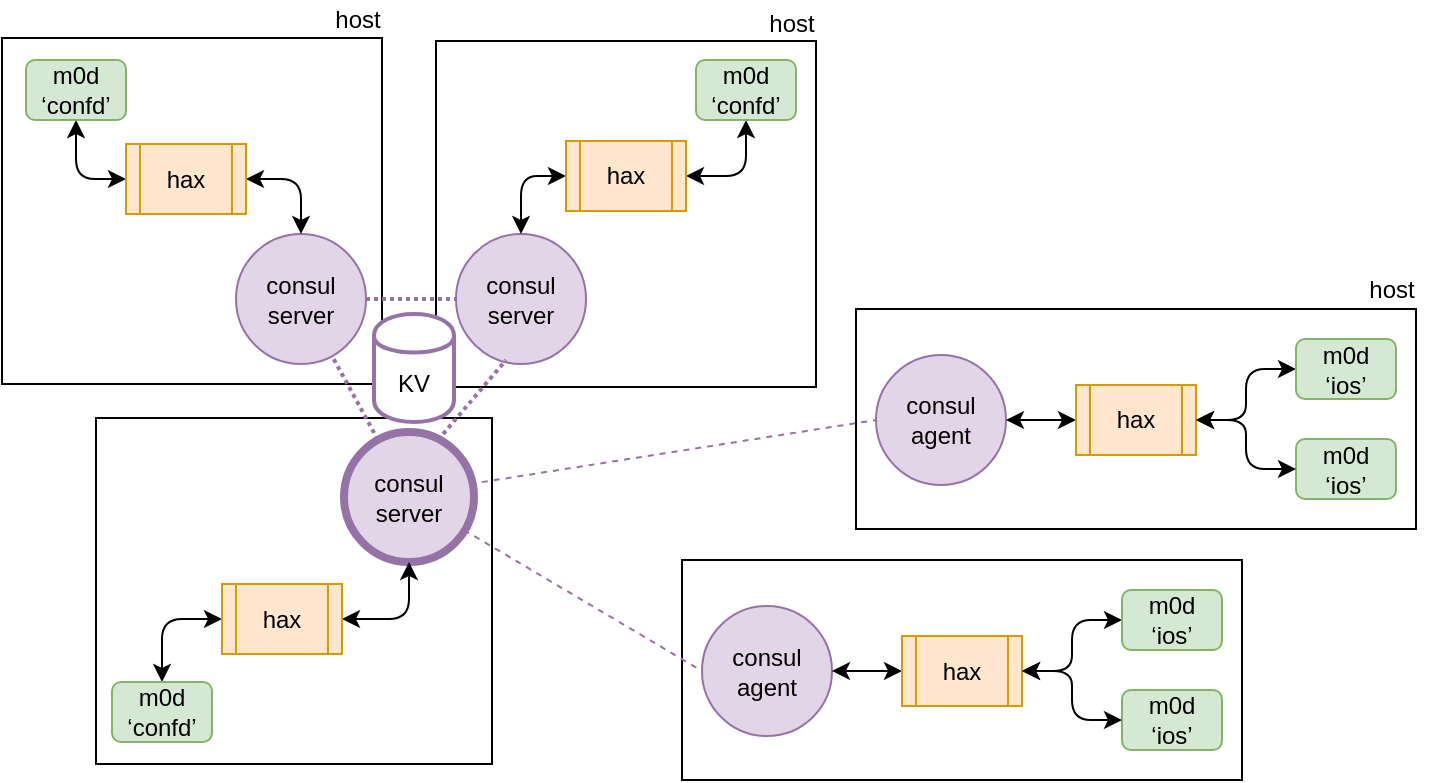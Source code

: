 <mxfile version="11.2.1" type="device" pages="1"><diagram id="_lAh_zFQja85l7CPh-_S" name="Page-1"><mxGraphModel dx="973" dy="476" grid="1" gridSize="10" guides="1" tooltips="1" connect="1" arrows="1" fold="1" page="1" pageScale="1" pageWidth="826" pageHeight="1169" math="0" shadow="0"><root><mxCell id="0"/><mxCell id="1" parent="0"/><mxCell id="W-8GdfqBwwxQ6yGffnWD-60" value="" style="rounded=0;whiteSpace=wrap;html=1;" vertex="1" parent="1"><mxGeometry x="60" y="212" width="198" height="173" as="geometry"/></mxCell><mxCell id="W-8GdfqBwwxQ6yGffnWD-51" value="" style="rounded=0;whiteSpace=wrap;html=1;" vertex="1" parent="1"><mxGeometry x="230" y="23.5" width="190" height="173" as="geometry"/></mxCell><mxCell id="W-8GdfqBwwxQ6yGffnWD-33" value="" style="rounded=0;whiteSpace=wrap;html=1;" vertex="1" parent="1"><mxGeometry x="13" y="22" width="190" height="173" as="geometry"/></mxCell><mxCell id="W-8GdfqBwwxQ6yGffnWD-61" value="" style="edgeStyle=orthogonalEdgeStyle;rounded=1;jumpStyle=none;orthogonalLoop=1;jettySize=auto;html=1;startArrow=none;startFill=0;endArrow=none;endFill=0;dashed=1;fillColor=#e1d5e7;strokeColor=#9673a6;strokeWidth=2;dashPattern=1 1;" edge="1" parent="1" source="W-8GdfqBwwxQ6yGffnWD-22" target="W-8GdfqBwwxQ6yGffnWD-26"><mxGeometry relative="1" as="geometry"/></mxCell><mxCell id="W-8GdfqBwwxQ6yGffnWD-22" value="consul&lt;br&gt;server" style="ellipse;whiteSpace=wrap;html=1;aspect=fixed;fillColor=#e1d5e7;strokeColor=#9673a6;" vertex="1" parent="1"><mxGeometry x="130" y="120" width="65" height="65" as="geometry"/></mxCell><mxCell id="W-8GdfqBwwxQ6yGffnWD-29" value="" style="edgeStyle=orthogonalEdgeStyle;rounded=1;orthogonalLoop=1;jettySize=auto;html=1;startArrow=classic;startFill=1;entryX=0.5;entryY=1;entryDx=0;entryDy=0;exitX=0;exitY=0.5;exitDx=0;exitDy=0;" edge="1" parent="1" source="W-8GdfqBwwxQ6yGffnWD-23" target="W-8GdfqBwwxQ6yGffnWD-24"><mxGeometry relative="1" as="geometry"><mxPoint x="-5" y="92.5" as="targetPoint"/></mxGeometry></mxCell><mxCell id="W-8GdfqBwwxQ6yGffnWD-31" value="" style="edgeStyle=orthogonalEdgeStyle;rounded=1;orthogonalLoop=1;jettySize=auto;html=1;startArrow=classic;startFill=1;entryX=0.5;entryY=0;entryDx=0;entryDy=0;exitX=1;exitY=0.5;exitDx=0;exitDy=0;" edge="1" parent="1" source="W-8GdfqBwwxQ6yGffnWD-23" target="W-8GdfqBwwxQ6yGffnWD-22"><mxGeometry relative="1" as="geometry"><mxPoint x="215" y="92.5" as="targetPoint"/></mxGeometry></mxCell><mxCell id="W-8GdfqBwwxQ6yGffnWD-23" value="hax" style="shape=process;whiteSpace=wrap;html=1;backgroundOutline=1;size=0.117;fillColor=#ffe6cc;strokeColor=#d79b00;" vertex="1" parent="1"><mxGeometry x="75" y="75" width="60" height="35" as="geometry"/></mxCell><mxCell id="W-8GdfqBwwxQ6yGffnWD-24" value="m0d&lt;br&gt;‘confd’" style="rounded=1;whiteSpace=wrap;html=1;fillColor=#d5e8d4;strokeColor=#82b366;" vertex="1" parent="1"><mxGeometry x="25" y="33" width="50" height="30" as="geometry"/></mxCell><mxCell id="W-8GdfqBwwxQ6yGffnWD-26" value="consul&lt;br&gt;server" style="ellipse;whiteSpace=wrap;html=1;aspect=fixed;fillColor=#e1d5e7;strokeColor=#9673a6;" vertex="1" parent="1"><mxGeometry x="240" y="120" width="65" height="65" as="geometry"/></mxCell><mxCell id="W-8GdfqBwwxQ6yGffnWD-27" value="consul&lt;br&gt;server" style="ellipse;whiteSpace=wrap;html=1;aspect=fixed;fillColor=#e1d5e7;strokeColor=#9673a6;strokeWidth=4;" vertex="1" parent="1"><mxGeometry x="184" y="219" width="65" height="65" as="geometry"/></mxCell><mxCell id="W-8GdfqBwwxQ6yGffnWD-37" value="" style="edgeStyle=orthogonalEdgeStyle;rounded=1;orthogonalLoop=1;jettySize=auto;html=1;startArrow=classic;startFill=1;entryX=0.5;entryY=0;entryDx=0;entryDy=0;exitX=0;exitY=0.5;exitDx=0;exitDy=0;" edge="1" parent="1" source="W-8GdfqBwwxQ6yGffnWD-35" target="W-8GdfqBwwxQ6yGffnWD-26"><mxGeometry relative="1" as="geometry"><mxPoint x="215" y="91" as="targetPoint"/></mxGeometry></mxCell><mxCell id="W-8GdfqBwwxQ6yGffnWD-50" value="" style="edgeStyle=orthogonalEdgeStyle;rounded=1;jumpStyle=none;orthogonalLoop=1;jettySize=auto;html=1;startArrow=classic;startFill=1;entryX=0.5;entryY=1;entryDx=0;entryDy=0;" edge="1" parent="1" source="W-8GdfqBwwxQ6yGffnWD-35" target="W-8GdfqBwwxQ6yGffnWD-38"><mxGeometry relative="1" as="geometry"><mxPoint x="435" y="91" as="targetPoint"/></mxGeometry></mxCell><mxCell id="W-8GdfqBwwxQ6yGffnWD-35" value="hax" style="shape=process;whiteSpace=wrap;html=1;backgroundOutline=1;size=0.117;fillColor=#ffe6cc;strokeColor=#d79b00;" vertex="1" parent="1"><mxGeometry x="295" y="73.5" width="60" height="35" as="geometry"/></mxCell><mxCell id="W-8GdfqBwwxQ6yGffnWD-38" value="m0d&lt;br&gt;‘confd’" style="rounded=1;whiteSpace=wrap;html=1;fillColor=#d5e8d4;strokeColor=#82b366;" vertex="1" parent="1"><mxGeometry x="360" y="33" width="50" height="30" as="geometry"/></mxCell><mxCell id="W-8GdfqBwwxQ6yGffnWD-56" value="" style="edgeStyle=orthogonalEdgeStyle;rounded=1;jumpStyle=none;orthogonalLoop=1;jettySize=auto;html=1;startArrow=classic;startFill=1;entryX=0.5;entryY=1;entryDx=0;entryDy=0;" edge="1" parent="1" source="W-8GdfqBwwxQ6yGffnWD-52" target="W-8GdfqBwwxQ6yGffnWD-27"><mxGeometry relative="1" as="geometry"><mxPoint x="248" y="308.5" as="targetPoint"/></mxGeometry></mxCell><mxCell id="W-8GdfqBwwxQ6yGffnWD-59" value="" style="edgeStyle=orthogonalEdgeStyle;rounded=1;jumpStyle=none;orthogonalLoop=1;jettySize=auto;html=1;startArrow=classic;startFill=1;entryX=0.5;entryY=0;entryDx=0;entryDy=0;" edge="1" parent="1" source="W-8GdfqBwwxQ6yGffnWD-52" target="W-8GdfqBwwxQ6yGffnWD-57"><mxGeometry relative="1" as="geometry"><mxPoint x="43" y="312.5" as="targetPoint"/></mxGeometry></mxCell><mxCell id="W-8GdfqBwwxQ6yGffnWD-52" value="hax" style="shape=process;whiteSpace=wrap;html=1;backgroundOutline=1;size=0.117;fillColor=#ffe6cc;strokeColor=#d79b00;" vertex="1" parent="1"><mxGeometry x="123" y="295" width="60" height="35" as="geometry"/></mxCell><mxCell id="W-8GdfqBwwxQ6yGffnWD-57" value="m0d&lt;br&gt;‘confd’" style="rounded=1;whiteSpace=wrap;html=1;fillColor=#d5e8d4;strokeColor=#82b366;" vertex="1" parent="1"><mxGeometry x="68" y="344" width="50" height="30" as="geometry"/></mxCell><mxCell id="W-8GdfqBwwxQ6yGffnWD-63" value="" style="endArrow=none;dashed=1;html=1;fillColor=#e1d5e7;strokeColor=#9673a6;strokeWidth=2;dashPattern=1 1;" edge="1" parent="1" source="W-8GdfqBwwxQ6yGffnWD-27" target="W-8GdfqBwwxQ6yGffnWD-22"><mxGeometry width="50" height="50" relative="1" as="geometry"><mxPoint x="10" y="460" as="sourcePoint"/><mxPoint x="60" y="410" as="targetPoint"/></mxGeometry></mxCell><mxCell id="W-8GdfqBwwxQ6yGffnWD-64" value="" style="endArrow=none;dashed=1;html=1;entryX=0.385;entryY=0.969;entryDx=0;entryDy=0;entryPerimeter=0;exitX=0.723;exitY=0.062;exitDx=0;exitDy=0;exitPerimeter=0;fillColor=#e1d5e7;strokeColor=#9673a6;strokeWidth=2;dashPattern=1 1;" edge="1" parent="1" source="W-8GdfqBwwxQ6yGffnWD-27" target="W-8GdfqBwwxQ6yGffnWD-26"><mxGeometry width="50" height="50" relative="1" as="geometry"><mxPoint x="10" y="460" as="sourcePoint"/><mxPoint x="60" y="410" as="targetPoint"/></mxGeometry></mxCell><mxCell id="W-8GdfqBwwxQ6yGffnWD-65" value="" style="group" vertex="1" connectable="0" parent="1"><mxGeometry x="353" y="283" width="280" height="110" as="geometry"/></mxCell><mxCell id="W-8GdfqBwwxQ6yGffnWD-2" value="" style="rounded=0;whiteSpace=wrap;html=1;" vertex="1" parent="W-8GdfqBwwxQ6yGffnWD-65"><mxGeometry width="280" height="110" as="geometry"/></mxCell><mxCell id="W-8GdfqBwwxQ6yGffnWD-3" value="consul&lt;br&gt;agent" style="ellipse;whiteSpace=wrap;html=1;aspect=fixed;fillColor=#e1d5e7;strokeColor=#9673a6;" vertex="1" parent="W-8GdfqBwwxQ6yGffnWD-65"><mxGeometry x="10" y="23" width="65" height="65" as="geometry"/></mxCell><mxCell id="W-8GdfqBwwxQ6yGffnWD-7" value="" style="edgeStyle=orthogonalEdgeStyle;rounded=0;orthogonalLoop=1;jettySize=auto;html=1;startArrow=classic;startFill=1;" edge="1" parent="W-8GdfqBwwxQ6yGffnWD-65" source="W-8GdfqBwwxQ6yGffnWD-4" target="W-8GdfqBwwxQ6yGffnWD-3"><mxGeometry relative="1" as="geometry"/></mxCell><mxCell id="W-8GdfqBwwxQ6yGffnWD-4" value="hax" style="shape=process;whiteSpace=wrap;html=1;backgroundOutline=1;size=0.117;fillColor=#ffe6cc;strokeColor=#d79b00;" vertex="1" parent="W-8GdfqBwwxQ6yGffnWD-65"><mxGeometry x="110" y="38" width="60" height="35" as="geometry"/></mxCell><mxCell id="W-8GdfqBwwxQ6yGffnWD-9" value="" style="edgeStyle=orthogonalEdgeStyle;rounded=1;orthogonalLoop=1;jettySize=auto;html=1;startArrow=classic;startFill=1;entryX=1;entryY=0.5;entryDx=0;entryDy=0;" edge="1" parent="W-8GdfqBwwxQ6yGffnWD-65" source="W-8GdfqBwwxQ6yGffnWD-5" target="W-8GdfqBwwxQ6yGffnWD-4"><mxGeometry relative="1" as="geometry"><mxPoint x="140" y="30" as="targetPoint"/></mxGeometry></mxCell><mxCell id="W-8GdfqBwwxQ6yGffnWD-5" value="m0d&lt;br&gt;‘ios’" style="rounded=1;whiteSpace=wrap;html=1;fillColor=#d5e8d4;strokeColor=#82b366;" vertex="1" parent="W-8GdfqBwwxQ6yGffnWD-65"><mxGeometry x="220" y="15" width="50" height="30" as="geometry"/></mxCell><mxCell id="W-8GdfqBwwxQ6yGffnWD-6" value="m0d&lt;br&gt;‘ios’" style="rounded=1;whiteSpace=wrap;html=1;fillColor=#d5e8d4;strokeColor=#82b366;" vertex="1" parent="W-8GdfqBwwxQ6yGffnWD-65"><mxGeometry x="220" y="65" width="50" height="30" as="geometry"/></mxCell><mxCell id="W-8GdfqBwwxQ6yGffnWD-10" value="" style="edgeStyle=orthogonalEdgeStyle;rounded=1;orthogonalLoop=1;jettySize=auto;html=1;startArrow=classic;startFill=1;exitX=0;exitY=0.5;exitDx=0;exitDy=0;entryX=1;entryY=0.5;entryDx=0;entryDy=0;" edge="1" parent="W-8GdfqBwwxQ6yGffnWD-65" source="W-8GdfqBwwxQ6yGffnWD-6" target="W-8GdfqBwwxQ6yGffnWD-4"><mxGeometry relative="1" as="geometry"><mxPoint x="230" y="40" as="sourcePoint"/><mxPoint x="180" y="60" as="targetPoint"/></mxGeometry></mxCell><mxCell id="W-8GdfqBwwxQ6yGffnWD-66" value="" style="group" vertex="1" connectable="0" parent="1"><mxGeometry x="440" y="157.5" width="280" height="110" as="geometry"/></mxCell><mxCell id="W-8GdfqBwwxQ6yGffnWD-14" value="" style="rounded=0;whiteSpace=wrap;html=1;" vertex="1" parent="W-8GdfqBwwxQ6yGffnWD-66"><mxGeometry width="280" height="110" as="geometry"/></mxCell><mxCell id="W-8GdfqBwwxQ6yGffnWD-15" value="consul&lt;br&gt;agent" style="ellipse;whiteSpace=wrap;html=1;aspect=fixed;fillColor=#e1d5e7;strokeColor=#9673a6;" vertex="1" parent="W-8GdfqBwwxQ6yGffnWD-66"><mxGeometry x="10" y="23" width="65" height="65" as="geometry"/></mxCell><mxCell id="W-8GdfqBwwxQ6yGffnWD-16" value="" style="edgeStyle=orthogonalEdgeStyle;rounded=0;orthogonalLoop=1;jettySize=auto;html=1;startArrow=classic;startFill=1;" edge="1" parent="W-8GdfqBwwxQ6yGffnWD-66" source="W-8GdfqBwwxQ6yGffnWD-17" target="W-8GdfqBwwxQ6yGffnWD-15"><mxGeometry relative="1" as="geometry"/></mxCell><mxCell id="W-8GdfqBwwxQ6yGffnWD-17" value="hax" style="shape=process;whiteSpace=wrap;html=1;backgroundOutline=1;size=0.117;fillColor=#ffe6cc;strokeColor=#d79b00;" vertex="1" parent="W-8GdfqBwwxQ6yGffnWD-66"><mxGeometry x="110" y="38" width="60" height="35" as="geometry"/></mxCell><mxCell id="W-8GdfqBwwxQ6yGffnWD-18" value="" style="edgeStyle=orthogonalEdgeStyle;rounded=1;orthogonalLoop=1;jettySize=auto;html=1;startArrow=classic;startFill=1;entryX=1;entryY=0.5;entryDx=0;entryDy=0;" edge="1" parent="W-8GdfqBwwxQ6yGffnWD-66" source="W-8GdfqBwwxQ6yGffnWD-19" target="W-8GdfqBwwxQ6yGffnWD-17"><mxGeometry relative="1" as="geometry"><mxPoint x="140" y="30" as="targetPoint"/></mxGeometry></mxCell><mxCell id="W-8GdfqBwwxQ6yGffnWD-19" value="m0d&lt;br&gt;‘ios’" style="rounded=1;whiteSpace=wrap;html=1;fillColor=#d5e8d4;strokeColor=#82b366;" vertex="1" parent="W-8GdfqBwwxQ6yGffnWD-66"><mxGeometry x="220" y="15" width="50" height="30" as="geometry"/></mxCell><mxCell id="W-8GdfqBwwxQ6yGffnWD-20" value="m0d&lt;br&gt;‘ios’" style="rounded=1;whiteSpace=wrap;html=1;fillColor=#d5e8d4;strokeColor=#82b366;" vertex="1" parent="W-8GdfqBwwxQ6yGffnWD-66"><mxGeometry x="220" y="65" width="50" height="30" as="geometry"/></mxCell><mxCell id="W-8GdfqBwwxQ6yGffnWD-21" value="" style="edgeStyle=orthogonalEdgeStyle;rounded=1;orthogonalLoop=1;jettySize=auto;html=1;startArrow=classic;startFill=1;exitX=0;exitY=0.5;exitDx=0;exitDy=0;entryX=1;entryY=0.5;entryDx=0;entryDy=0;" edge="1" parent="W-8GdfqBwwxQ6yGffnWD-66" source="W-8GdfqBwwxQ6yGffnWD-20" target="W-8GdfqBwwxQ6yGffnWD-17"><mxGeometry relative="1" as="geometry"><mxPoint x="230" y="40" as="sourcePoint"/><mxPoint x="180" y="60" as="targetPoint"/></mxGeometry></mxCell><mxCell id="W-8GdfqBwwxQ6yGffnWD-67" value="" style="endArrow=none;dashed=1;html=1;entryX=0;entryY=0.5;entryDx=0;entryDy=0;exitX=0.923;exitY=0.754;exitDx=0;exitDy=0;exitPerimeter=0;fillColor=#e1d5e7;strokeColor=#9673a6;" edge="1" parent="1" source="W-8GdfqBwwxQ6yGffnWD-27" target="W-8GdfqBwwxQ6yGffnWD-3"><mxGeometry width="50" height="50" relative="1" as="geometry"><mxPoint x="10" y="460" as="sourcePoint"/><mxPoint x="60" y="410" as="targetPoint"/></mxGeometry></mxCell><mxCell id="W-8GdfqBwwxQ6yGffnWD-68" value="" style="endArrow=none;dashed=1;html=1;entryX=0;entryY=0.5;entryDx=0;entryDy=0;exitX=0.969;exitY=0.4;exitDx=0;exitDy=0;exitPerimeter=0;fillColor=#e1d5e7;strokeColor=#9673a6;" edge="1" parent="1" source="W-8GdfqBwwxQ6yGffnWD-27" target="W-8GdfqBwwxQ6yGffnWD-15"><mxGeometry width="50" height="50" relative="1" as="geometry"><mxPoint x="10" y="460" as="sourcePoint"/><mxPoint x="60" y="410" as="targetPoint"/></mxGeometry></mxCell><mxCell id="W-8GdfqBwwxQ6yGffnWD-69" value="host" style="text;html=1;strokeColor=none;fillColor=none;align=center;verticalAlign=middle;whiteSpace=wrap;rounded=0;" vertex="1" parent="1"><mxGeometry x="171" y="3" width="40" height="20" as="geometry"/></mxCell><mxCell id="W-8GdfqBwwxQ6yGffnWD-70" value="host" style="text;html=1;strokeColor=none;fillColor=none;align=center;verticalAlign=middle;whiteSpace=wrap;rounded=0;" vertex="1" parent="1"><mxGeometry x="388" y="5" width="40" height="20" as="geometry"/></mxCell><mxCell id="W-8GdfqBwwxQ6yGffnWD-71" value="host" style="text;html=1;strokeColor=none;fillColor=none;align=center;verticalAlign=middle;whiteSpace=wrap;rounded=0;" vertex="1" parent="1"><mxGeometry x="688" y="137.5" width="40" height="20" as="geometry"/></mxCell><mxCell id="W-8GdfqBwwxQ6yGffnWD-72" value="KV" style="shape=cylinder;whiteSpace=wrap;html=1;boundedLbl=1;backgroundOutline=1;strokeWidth=2;fillColor=#FFFFFF;strokeColor=#9673A6;" vertex="1" parent="1"><mxGeometry x="199" y="160" width="40" height="54" as="geometry"/></mxCell></root></mxGraphModel></diagram></mxfile>